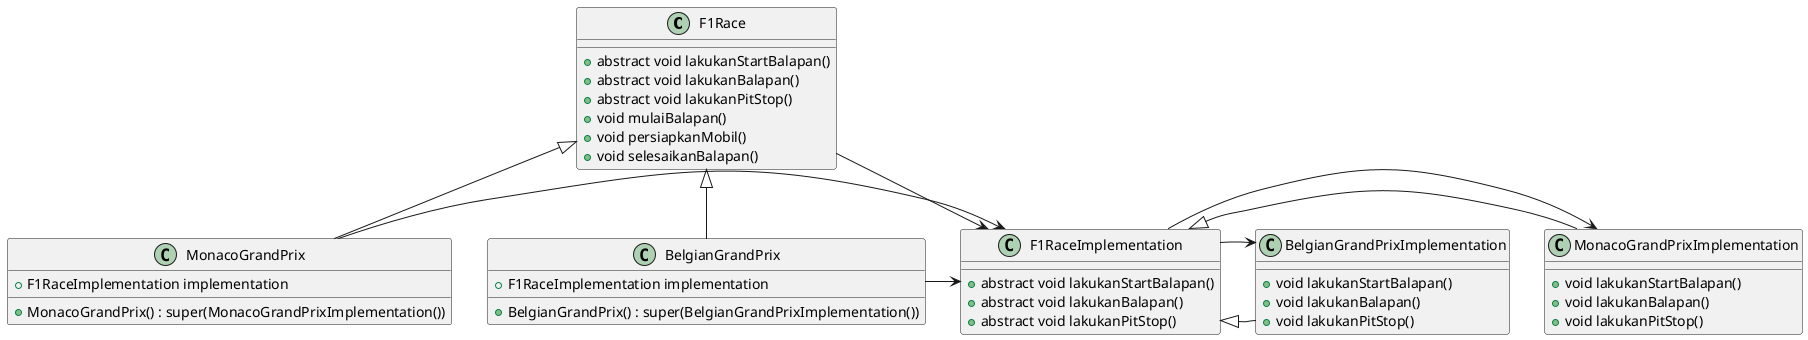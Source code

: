 @startuml

class F1Race {
  + abstract void lakukanStartBalapan()
  + abstract void lakukanBalapan()
  + abstract void lakukanPitStop()
  + void mulaiBalapan()
  + void persiapkanMobil()
  + void selesaikanBalapan()
}

class MonacoGrandPrix extends F1Race {
  + F1RaceImplementation implementation
  + MonacoGrandPrix() : super(MonacoGrandPrixImplementation())
}

class BelgianGrandPrix extends F1Race {
  + F1RaceImplementation implementation
  + BelgianGrandPrix() : super(BelgianGrandPrixImplementation())
}

class F1RaceImplementation {
  + abstract void lakukanStartBalapan()
  + abstract void lakukanBalapan()
  + abstract void lakukanPitStop()
}

class MonacoGrandPrixImplementation extends F1RaceImplementation {
  + void lakukanStartBalapan()
  + void lakukanBalapan()
  + void lakukanPitStop()
}

class BelgianGrandPrixImplementation extends F1RaceImplementation {
  + void lakukanStartBalapan()
  + void lakukanBalapan()
  + void lakukanPitStop()
}

F1Race -> F1RaceImplementation
MonacoGrandPrix -> F1RaceImplementation
BelgianGrandPrix -> F1RaceImplementation
F1RaceImplementation -> MonacoGrandPrixImplementation
F1RaceImplementation -> BelgianGrandPrixImplementation

@enduml